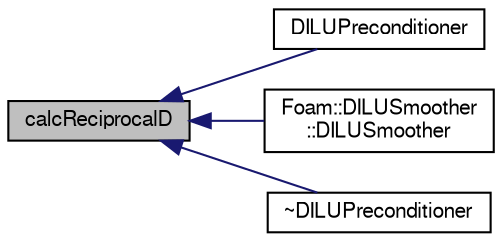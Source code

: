 digraph "calcReciprocalD"
{
  bgcolor="transparent";
  edge [fontname="FreeSans",fontsize="10",labelfontname="FreeSans",labelfontsize="10"];
  node [fontname="FreeSans",fontsize="10",shape=record];
  rankdir="LR";
  Node40 [label="calcReciprocalD",height=0.2,width=0.4,color="black", fillcolor="grey75", style="filled", fontcolor="black"];
  Node40 -> Node41 [dir="back",color="midnightblue",fontsize="10",style="solid",fontname="FreeSans"];
  Node41 [label="DILUPreconditioner",height=0.2,width=0.4,color="black",URL="$a26906.html#a22a4ea9247f0120348279fab259fe6d5",tooltip="Construct from matrix components and preconditioner solver controls. "];
  Node40 -> Node42 [dir="back",color="midnightblue",fontsize="10",style="solid",fontname="FreeSans"];
  Node42 [label="Foam::DILUSmoother\l::DILUSmoother",height=0.2,width=0.4,color="black",URL="$a26930.html#a2eec1cce870638bc437dce3f31992eed",tooltip="Construct from matrix components. "];
  Node40 -> Node43 [dir="back",color="midnightblue",fontsize="10",style="solid",fontname="FreeSans"];
  Node43 [label="~DILUPreconditioner",height=0.2,width=0.4,color="black",URL="$a26906.html#aa813897fa207918c254e5d7224009ae3",tooltip="Destructor. "];
}
